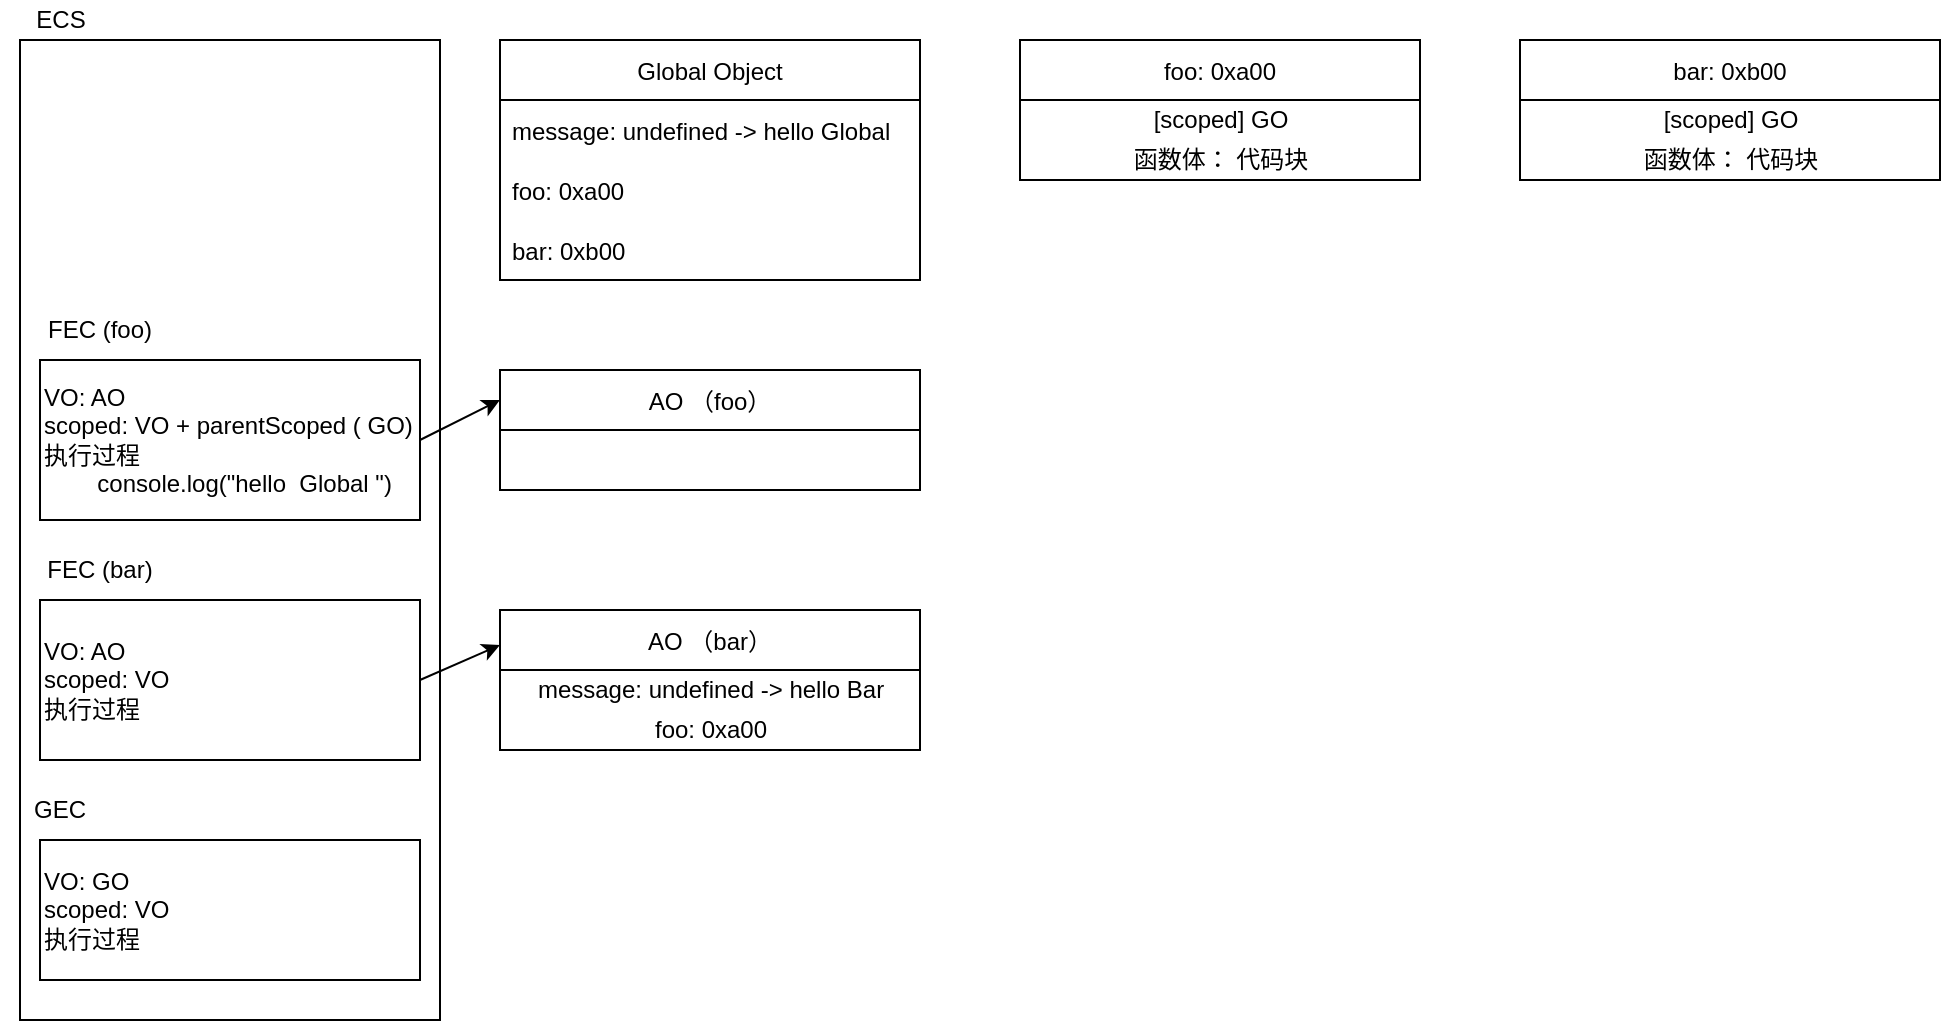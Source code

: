 <mxfile>
    <diagram id="K5WQx32XOAPijv48znus" name="第 1 页">
        <mxGraphModel dx="982" dy="716" grid="1" gridSize="10" guides="1" tooltips="1" connect="1" arrows="1" fold="1" page="1" pageScale="1" pageWidth="827" pageHeight="1169" math="0" shadow="0">
            <root>
                <mxCell id="0"/>
                <mxCell id="1" parent="0"/>
                <mxCell id="3" value="Global Object" style="swimlane;fontStyle=0;childLayout=stackLayout;horizontal=1;startSize=30;horizontalStack=0;resizeParent=1;resizeParentMax=0;resizeLast=0;collapsible=1;marginBottom=0;" vertex="1" parent="1">
                    <mxGeometry x="280" y="40" width="210" height="120" as="geometry">
                        <mxRectangle x="430" y="170" width="110" height="30" as="alternateBounds"/>
                    </mxGeometry>
                </mxCell>
                <mxCell id="4" value="message: undefined -&gt; hello Global" style="text;strokeColor=none;fillColor=none;align=left;verticalAlign=middle;spacingLeft=4;spacingRight=4;overflow=hidden;points=[[0,0.5],[1,0.5]];portConstraint=eastwest;rotatable=0;" vertex="1" parent="3">
                    <mxGeometry y="30" width="210" height="30" as="geometry"/>
                </mxCell>
                <mxCell id="5" value="foo: 0xa00" style="text;strokeColor=none;fillColor=none;align=left;verticalAlign=middle;spacingLeft=4;spacingRight=4;overflow=hidden;points=[[0,0.5],[1,0.5]];portConstraint=eastwest;rotatable=0;" vertex="1" parent="3">
                    <mxGeometry y="60" width="210" height="30" as="geometry"/>
                </mxCell>
                <mxCell id="6" value="bar: 0xb00" style="text;strokeColor=none;fillColor=none;align=left;verticalAlign=middle;spacingLeft=4;spacingRight=4;overflow=hidden;points=[[0,0.5],[1,0.5]];portConstraint=eastwest;rotatable=0;" vertex="1" parent="3">
                    <mxGeometry y="90" width="210" height="30" as="geometry"/>
                </mxCell>
                <mxCell id="7" value="foo: 0xa00" style="swimlane;fontStyle=0;childLayout=stackLayout;horizontal=1;startSize=30;horizontalStack=0;resizeParent=1;resizeParentMax=0;resizeLast=0;collapsible=1;marginBottom=0;" vertex="1" parent="1">
                    <mxGeometry x="540" y="40" width="200" height="70" as="geometry">
                        <mxRectangle x="430" y="170" width="110" height="30" as="alternateBounds"/>
                    </mxGeometry>
                </mxCell>
                <mxCell id="31" value="[scoped] GO" style="text;html=1;align=center;verticalAlign=middle;resizable=0;points=[];autosize=1;strokeColor=none;fillColor=none;" vertex="1" parent="7">
                    <mxGeometry y="30" width="200" height="20" as="geometry"/>
                </mxCell>
                <mxCell id="32" value="函数体： 代码块" style="text;html=1;align=center;verticalAlign=middle;resizable=0;points=[];autosize=1;strokeColor=none;fillColor=none;" vertex="1" parent="7">
                    <mxGeometry y="50" width="200" height="20" as="geometry"/>
                </mxCell>
                <object label="bar: 0xb00" message="undefined" foo="0xa00" id="11">
                    <mxCell style="swimlane;fontStyle=0;childLayout=stackLayout;horizontal=1;startSize=30;horizontalStack=0;resizeParent=1;resizeParentMax=0;resizeLast=0;collapsible=1;marginBottom=0;" vertex="1" parent="1">
                        <mxGeometry x="790" y="40" width="210" height="70" as="geometry">
                            <mxRectangle x="620" y="40" width="110" height="30" as="alternateBounds"/>
                        </mxGeometry>
                    </mxCell>
                </object>
                <mxCell id="23" value="[scoped] GO" style="text;html=1;align=center;verticalAlign=middle;resizable=0;points=[];autosize=1;strokeColor=none;fillColor=none;" vertex="1" parent="11">
                    <mxGeometry y="30" width="210" height="20" as="geometry"/>
                </mxCell>
                <mxCell id="33" value="函数体： 代码块" style="text;html=1;align=center;verticalAlign=middle;resizable=0;points=[];autosize=1;strokeColor=none;fillColor=none;" vertex="1" parent="11">
                    <mxGeometry y="50" width="210" height="20" as="geometry"/>
                </mxCell>
                <mxCell id="25" value="" style="rounded=0;whiteSpace=wrap;html=1;" vertex="1" parent="1">
                    <mxGeometry x="40" y="40" width="210" height="490" as="geometry"/>
                </mxCell>
                <mxCell id="26" value="ECS" style="text;html=1;align=center;verticalAlign=middle;resizable=0;points=[];autosize=1;strokeColor=none;fillColor=none;" vertex="1" parent="1">
                    <mxGeometry x="40" y="20" width="40" height="20" as="geometry"/>
                </mxCell>
                <mxCell id="27" value="VO: GO&lt;br&gt;scoped: VO&lt;br&gt;&lt;div style=&quot;&quot;&gt;&lt;span&gt;执行过程&lt;/span&gt;&lt;/div&gt;" style="rounded=0;whiteSpace=wrap;html=1;align=left;" vertex="1" parent="1">
                    <mxGeometry x="50" y="440" width="190" height="70" as="geometry"/>
                </mxCell>
                <mxCell id="28" value="GEC" style="text;html=1;strokeColor=none;fillColor=none;align=center;verticalAlign=middle;whiteSpace=wrap;rounded=0;" vertex="1" parent="1">
                    <mxGeometry x="30" y="410" width="60" height="30" as="geometry"/>
                </mxCell>
                <mxCell id="29" value="VO: AO&lt;br&gt;scoped: VO&lt;br&gt;执行过程" style="rounded=0;whiteSpace=wrap;html=1;align=left;" vertex="1" parent="1">
                    <mxGeometry x="50" y="320" width="190" height="80" as="geometry"/>
                </mxCell>
                <mxCell id="30" value="FEC (bar)" style="text;html=1;strokeColor=none;fillColor=none;align=center;verticalAlign=middle;whiteSpace=wrap;rounded=0;" vertex="1" parent="1">
                    <mxGeometry x="50" y="290" width="60" height="30" as="geometry"/>
                </mxCell>
                <mxCell id="34" value="AO （bar）" style="swimlane;fontStyle=0;childLayout=stackLayout;horizontal=1;startSize=30;horizontalStack=0;resizeParent=1;resizeParentMax=0;resizeLast=0;collapsible=1;marginBottom=0;" vertex="1" parent="1">
                    <mxGeometry x="280" y="325" width="210" height="70" as="geometry">
                        <mxRectangle x="280" y="200" width="110" height="30" as="alternateBounds"/>
                    </mxGeometry>
                </mxCell>
                <mxCell id="43" value="&lt;span style=&quot;text-align: left&quot;&gt;message: undefined -&amp;gt; hello Bar&lt;/span&gt;" style="text;html=1;align=center;verticalAlign=middle;resizable=0;points=[];autosize=1;strokeColor=none;fillColor=none;" vertex="1" parent="34">
                    <mxGeometry y="30" width="210" height="20" as="geometry"/>
                </mxCell>
                <mxCell id="47" value="&lt;div style=&quot;text-align: left&quot;&gt;&lt;span&gt;foo: 0xa00&lt;/span&gt;&lt;/div&gt;" style="text;html=1;align=center;verticalAlign=middle;resizable=0;points=[];autosize=1;strokeColor=none;fillColor=none;" vertex="1" parent="34">
                    <mxGeometry y="50" width="210" height="20" as="geometry"/>
                </mxCell>
                <mxCell id="48" value="" style="endArrow=classic;html=1;exitX=1;exitY=0.5;exitDx=0;exitDy=0;entryX=0;entryY=0.25;entryDx=0;entryDy=0;" edge="1" parent="1" source="29" target="34">
                    <mxGeometry width="50" height="50" relative="1" as="geometry">
                        <mxPoint x="270" y="390" as="sourcePoint"/>
                        <mxPoint x="320" y="340" as="targetPoint"/>
                    </mxGeometry>
                </mxCell>
                <mxCell id="49" value="VO: AO&lt;br&gt;scoped: VO + parentScoped ( GO)&lt;br&gt;执行过程&lt;br&gt;&lt;span style=&quot;white-space: pre&quot;&gt;&#9;&lt;/span&gt;console.log(&quot;hello&amp;nbsp; Global &quot;)" style="rounded=0;whiteSpace=wrap;html=1;align=left;" vertex="1" parent="1">
                    <mxGeometry x="50" y="200" width="190" height="80" as="geometry"/>
                </mxCell>
                <mxCell id="50" value="FEC (foo)" style="text;html=1;strokeColor=none;fillColor=none;align=center;verticalAlign=middle;whiteSpace=wrap;rounded=0;" vertex="1" parent="1">
                    <mxGeometry x="50" y="170" width="60" height="30" as="geometry"/>
                </mxCell>
                <mxCell id="51" value="AO （foo）" style="swimlane;fontStyle=0;childLayout=stackLayout;horizontal=1;startSize=30;horizontalStack=0;resizeParent=1;resizeParentMax=0;resizeLast=0;collapsible=1;marginBottom=0;" vertex="1" parent="1">
                    <mxGeometry x="280" y="205" width="210" height="60" as="geometry">
                        <mxRectangle x="280" y="200" width="110" height="30" as="alternateBounds"/>
                    </mxGeometry>
                </mxCell>
                <mxCell id="54" value="" style="endArrow=classic;html=1;exitX=1;exitY=0.5;exitDx=0;exitDy=0;entryX=0;entryY=0.25;entryDx=0;entryDy=0;" edge="1" parent="1" source="49" target="51">
                    <mxGeometry width="50" height="50" relative="1" as="geometry">
                        <mxPoint x="250" y="370" as="sourcePoint"/>
                        <mxPoint x="290" y="352.5" as="targetPoint"/>
                    </mxGeometry>
                </mxCell>
            </root>
        </mxGraphModel>
    </diagram>
</mxfile>